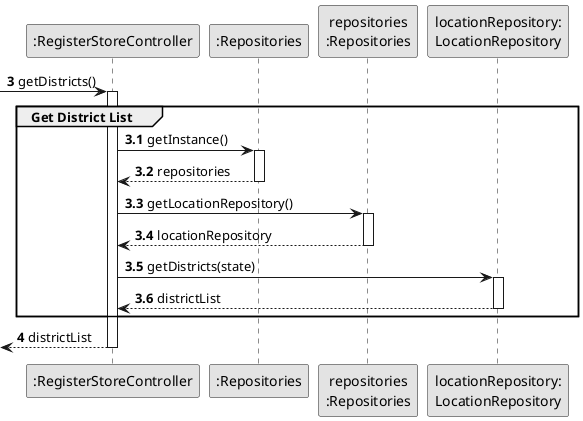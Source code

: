 @startuml
skinparam monochrome true
skinparam packageStyle rectangle
skinparam shadowing false

autonumber

'hide footbox

participant ":RegisterStoreController" as CTRL
participant ":Repositories" as RepositorySingleton
participant "repositories\n:Repositories" as PLAT
participant "locationRepository:\nLocationRepository" as LocationRepository

autonumber 3

 -> CTRL : getDistricts()
autonumber 3.1
activate CTRL
    group Get District List


            CTRL -> RepositorySingleton : getInstance()
            activate RepositorySingleton

                RepositorySingleton --> CTRL: repositories
            deactivate RepositorySingleton

            CTRL -> PLAT : getLocationRepository()
            activate PLAT

                PLAT --> CTRL: locationRepository
            deactivate PLAT

            CTRL -> LocationRepository : getDistricts(state)
            activate LocationRepository

                LocationRepository --> CTRL : districtList
            deactivate LocationRepository


    end
    autonumber 4
    <-- CTRL  : districtList
deactivate CTRL


@enduml